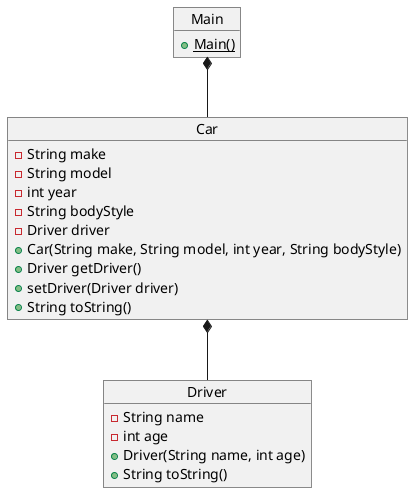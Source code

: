 @startuml
object Main

object Car{
    -String make
    -String model
    -int year
    -String bodyStyle
    -Driver driver

    +Car(String make, String model, int year, String bodyStyle)
    +Driver getDriver()
    +setDriver(Driver driver)
    +String toString()
}

object Driver{
    -String name
    -int age

    +Driver(String name, int age)
    +String toString()
}

Car *-- Driver
Main *-- Car

Main : {static}+Main()

@enduml
